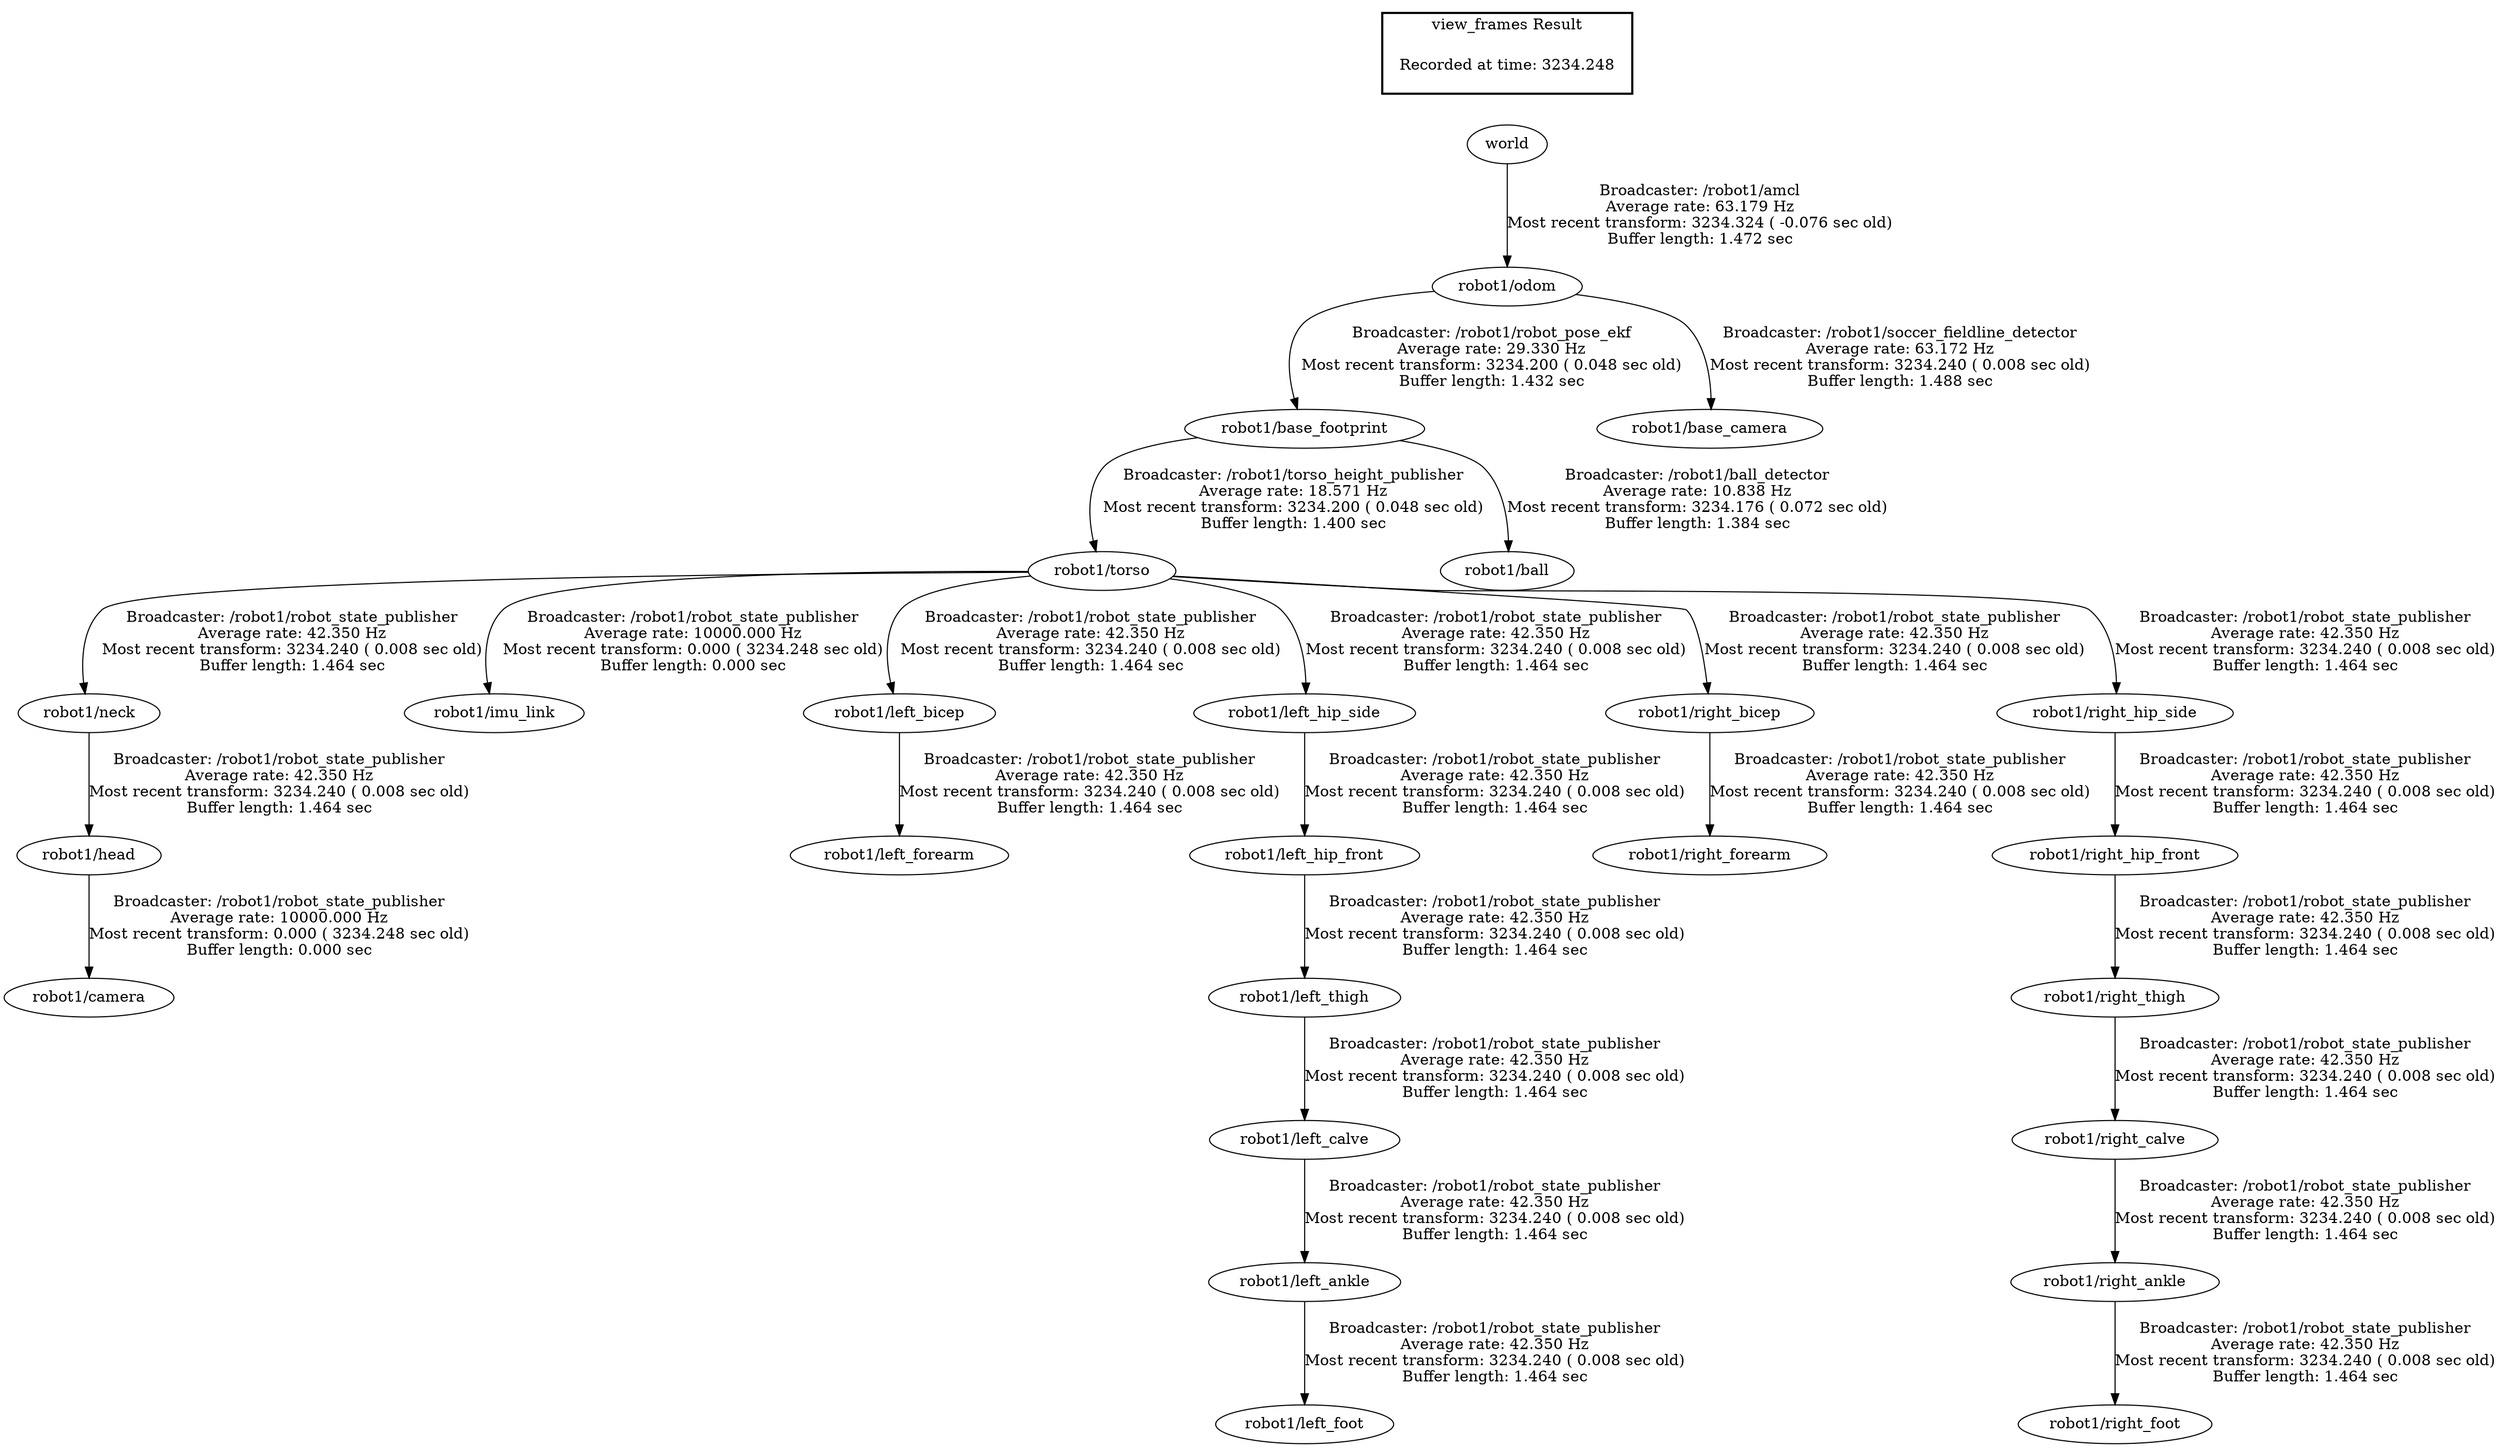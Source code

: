 digraph G {
"robot1/head" -> "robot1/camera"[label="Broadcaster: /robot1/robot_state_publisher\nAverage rate: 10000.000 Hz\nMost recent transform: 0.000 ( 3234.248 sec old)\nBuffer length: 0.000 sec\n"];
"robot1/neck" -> "robot1/head"[label="Broadcaster: /robot1/robot_state_publisher\nAverage rate: 42.350 Hz\nMost recent transform: 3234.240 ( 0.008 sec old)\nBuffer length: 1.464 sec\n"];
"robot1/torso" -> "robot1/imu_link"[label="Broadcaster: /robot1/robot_state_publisher\nAverage rate: 10000.000 Hz\nMost recent transform: 0.000 ( 3234.248 sec old)\nBuffer length: 0.000 sec\n"];
"robot1/base_footprint" -> "robot1/torso"[label="Broadcaster: /robot1/torso_height_publisher\nAverage rate: 18.571 Hz\nMost recent transform: 3234.200 ( 0.048 sec old)\nBuffer length: 1.400 sec\n"];
"robot1/odom" -> "robot1/base_camera"[label="Broadcaster: /robot1/soccer_fieldline_detector\nAverage rate: 63.172 Hz\nMost recent transform: 3234.240 ( 0.008 sec old)\nBuffer length: 1.488 sec\n"];
"world" -> "robot1/odom"[label="Broadcaster: /robot1/amcl\nAverage rate: 63.179 Hz\nMost recent transform: 3234.324 ( -0.076 sec old)\nBuffer length: 1.472 sec\n"];
"robot1/torso" -> "robot1/neck"[label="Broadcaster: /robot1/robot_state_publisher\nAverage rate: 42.350 Hz\nMost recent transform: 3234.240 ( 0.008 sec old)\nBuffer length: 1.464 sec\n"];
"robot1/torso" -> "robot1/left_bicep"[label="Broadcaster: /robot1/robot_state_publisher\nAverage rate: 42.350 Hz\nMost recent transform: 3234.240 ( 0.008 sec old)\nBuffer length: 1.464 sec\n"];
"robot1/left_bicep" -> "robot1/left_forearm"[label="Broadcaster: /robot1/robot_state_publisher\nAverage rate: 42.350 Hz\nMost recent transform: 3234.240 ( 0.008 sec old)\nBuffer length: 1.464 sec\n"];
"robot1/torso" -> "robot1/left_hip_side"[label="Broadcaster: /robot1/robot_state_publisher\nAverage rate: 42.350 Hz\nMost recent transform: 3234.240 ( 0.008 sec old)\nBuffer length: 1.464 sec\n"];
"robot1/left_hip_side" -> "robot1/left_hip_front"[label="Broadcaster: /robot1/robot_state_publisher\nAverage rate: 42.350 Hz\nMost recent transform: 3234.240 ( 0.008 sec old)\nBuffer length: 1.464 sec\n"];
"robot1/left_hip_front" -> "robot1/left_thigh"[label="Broadcaster: /robot1/robot_state_publisher\nAverage rate: 42.350 Hz\nMost recent transform: 3234.240 ( 0.008 sec old)\nBuffer length: 1.464 sec\n"];
"robot1/left_thigh" -> "robot1/left_calve"[label="Broadcaster: /robot1/robot_state_publisher\nAverage rate: 42.350 Hz\nMost recent transform: 3234.240 ( 0.008 sec old)\nBuffer length: 1.464 sec\n"];
"robot1/left_calve" -> "robot1/left_ankle"[label="Broadcaster: /robot1/robot_state_publisher\nAverage rate: 42.350 Hz\nMost recent transform: 3234.240 ( 0.008 sec old)\nBuffer length: 1.464 sec\n"];
"robot1/left_ankle" -> "robot1/left_foot"[label="Broadcaster: /robot1/robot_state_publisher\nAverage rate: 42.350 Hz\nMost recent transform: 3234.240 ( 0.008 sec old)\nBuffer length: 1.464 sec\n"];
"robot1/torso" -> "robot1/right_bicep"[label="Broadcaster: /robot1/robot_state_publisher\nAverage rate: 42.350 Hz\nMost recent transform: 3234.240 ( 0.008 sec old)\nBuffer length: 1.464 sec\n"];
"robot1/right_bicep" -> "robot1/right_forearm"[label="Broadcaster: /robot1/robot_state_publisher\nAverage rate: 42.350 Hz\nMost recent transform: 3234.240 ( 0.008 sec old)\nBuffer length: 1.464 sec\n"];
"robot1/torso" -> "robot1/right_hip_side"[label="Broadcaster: /robot1/robot_state_publisher\nAverage rate: 42.350 Hz\nMost recent transform: 3234.240 ( 0.008 sec old)\nBuffer length: 1.464 sec\n"];
"robot1/right_hip_side" -> "robot1/right_hip_front"[label="Broadcaster: /robot1/robot_state_publisher\nAverage rate: 42.350 Hz\nMost recent transform: 3234.240 ( 0.008 sec old)\nBuffer length: 1.464 sec\n"];
"robot1/right_hip_front" -> "robot1/right_thigh"[label="Broadcaster: /robot1/robot_state_publisher\nAverage rate: 42.350 Hz\nMost recent transform: 3234.240 ( 0.008 sec old)\nBuffer length: 1.464 sec\n"];
"robot1/right_thigh" -> "robot1/right_calve"[label="Broadcaster: /robot1/robot_state_publisher\nAverage rate: 42.350 Hz\nMost recent transform: 3234.240 ( 0.008 sec old)\nBuffer length: 1.464 sec\n"];
"robot1/right_calve" -> "robot1/right_ankle"[label="Broadcaster: /robot1/robot_state_publisher\nAverage rate: 42.350 Hz\nMost recent transform: 3234.240 ( 0.008 sec old)\nBuffer length: 1.464 sec\n"];
"robot1/right_ankle" -> "robot1/right_foot"[label="Broadcaster: /robot1/robot_state_publisher\nAverage rate: 42.350 Hz\nMost recent transform: 3234.240 ( 0.008 sec old)\nBuffer length: 1.464 sec\n"];
"robot1/base_footprint" -> "robot1/ball"[label="Broadcaster: /robot1/ball_detector\nAverage rate: 10.838 Hz\nMost recent transform: 3234.176 ( 0.072 sec old)\nBuffer length: 1.384 sec\n"];
"robot1/odom" -> "robot1/base_footprint"[label="Broadcaster: /robot1/robot_pose_ekf\nAverage rate: 29.330 Hz\nMost recent transform: 3234.200 ( 0.048 sec old)\nBuffer length: 1.432 sec\n"];
edge [style=invis];
 subgraph cluster_legend { style=bold; color=black; label ="view_frames Result";
"Recorded at time: 3234.248"[ shape=plaintext ] ;
 }->"world";
}